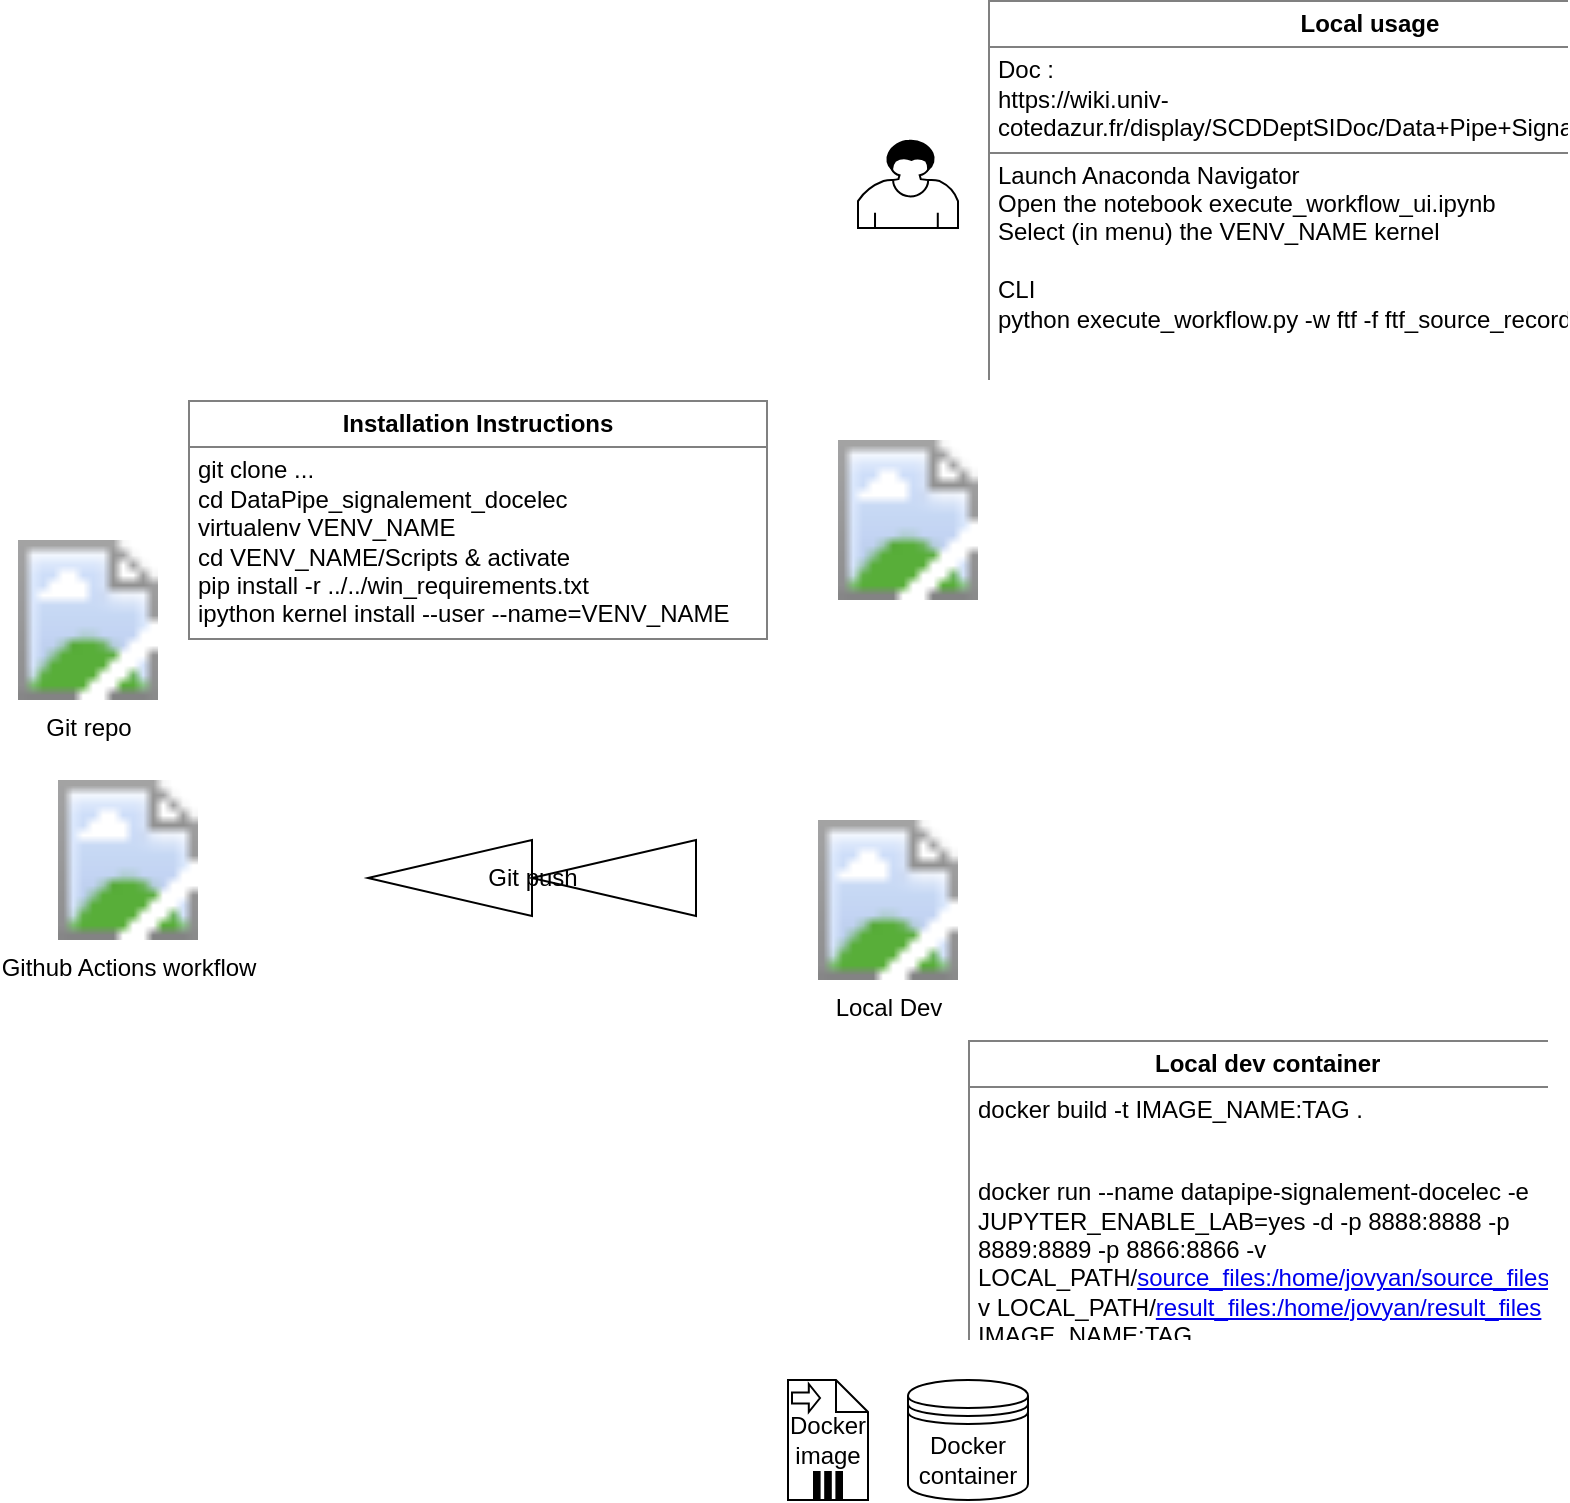 <mxGraphModel dx="1095" dy="747" grid="1" gridSize="10" guides="1" tooltips="1" connect="1" arrows="1" fold="1" page="1" pageScale="1" pageWidth="827" pageHeight="1169" background="#ffffff"><root><mxCell id="0"/><mxCell id="1" parent="0"/><mxCell id="3" value="Git repo" style="image;html=1;labelBackgroundColor=#ffffff;image=https://raw.githubusercontent.com/jgraph/mxgraph/master/javascript/examples/grapheditor/www/stencils//clipart/Full_Folder_128x128.png" vertex="1" parent="1"><mxGeometry x="50" y="290" width="80" height="80" as="geometry"/></mxCell><mxCell id="5" value="&lt;table style=&quot;width: 100% ; height: 100% ; border-collapse: collapse&quot; width=&quot;100%&quot; cellpadding=&quot;4&quot; border=&quot;1&quot;&gt;&lt;tbody&gt;&lt;tr&gt;&lt;th align=&quot;center&quot;&gt;Installation Instructions&lt;br&gt;&lt;/th&gt;&lt;/tr&gt;&lt;tr align=&quot;left&quot;&gt;&lt;td&gt;git clone ...&lt;br&gt;cd DataPipe_signalement_docelec&lt;br&gt;virtualenv VENV_NAME&lt;br&gt;cd VENV_NAME/Scripts &amp;amp; activate&lt;br&gt;pip install -r ../../win_requirements.txt&lt;br&gt;&lt;div&gt;&lt;div&gt;&lt;span&gt;ipython kernel install --user --name=VENV_NAME&lt;/span&gt;&lt;/div&gt;&lt;/div&gt;&lt;/td&gt;&lt;/tr&gt;&lt;tr align=&quot;left&quot;&gt;&lt;td&gt;&lt;br&gt;&lt;br&gt;&lt;/td&gt;&lt;/tr&gt;&lt;/tbody&gt;&lt;/table&gt;" style="text;html=1;strokeColor=none;fillColor=none;overflow=fill;" vertex="1" parent="1"><mxGeometry x="140" y="220" width="290" height="120" as="geometry"/></mxCell><mxCell id="6" value="Local Dev" style="image;html=1;labelBackgroundColor=#ffffff;image=https://raw.githubusercontent.com/jgraph/mxgraph/master/javascript/examples/grapheditor/www/stencils//clipart/Gear_128x128.png" vertex="1" parent="1"><mxGeometry x="450" y="430" width="80" height="80" as="geometry"/></mxCell><mxCell id="8" value="&lt;table style=&quot;width: 100% ; height: 100% ; border-collapse: collapse&quot; width=&quot;100%&quot; cellpadding=&quot;4&quot; border=&quot;1&quot;&gt;&lt;tbody&gt;&lt;tr&gt;&lt;th align=&quot;center&quot;&gt;Local usage&lt;br&gt;&lt;/th&gt;&lt;/tr&gt;&lt;tr align=&quot;left&quot;&gt;&lt;td&gt;Doc : &lt;br&gt;&lt;div&gt;&lt;div&gt;&lt;span&gt;https://wiki.univ-cotedazur.fr/display/SCDDeptSIDoc/Data+Pipe+Signalement+docelec&lt;/span&gt;&lt;/div&gt;&lt;/div&gt;&lt;/td&gt;&lt;/tr&gt;&lt;tr align=&quot;left&quot;&gt;&lt;td&gt;Launch Anaconda Navigator &lt;br&gt;Open the notebook execute_workflow_ui.ipynb&lt;br&gt;Select (in menu) the VENV_NAME kernel&lt;br&gt;&lt;br&gt;CLI&lt;br&gt;python execute_workflow.py -w ftf -f ftf_source_records.csv&lt;br&gt;&lt;br&gt;&lt;table&gt;&lt;tbody&gt;&lt;tr align=&quot;left&quot;&gt;&lt;td&gt;&lt;br&gt;&lt;/td&gt;&lt;/tr&gt;&lt;/tbody&gt;&lt;/table&gt;&lt;/td&gt;&lt;/tr&gt;&lt;/tbody&gt;&lt;/table&gt;" style="text;html=1;strokeColor=none;fillColor=none;overflow=fill;whiteSpace=wrap;" vertex="1" parent="1"><mxGeometry x="540" y="20" width="290" height="190" as="geometry"/></mxCell><mxCell id="14" value="" style="image;html=1;labelBackgroundColor=#ffffff;image=https://raw.githubusercontent.com/jgraph/mxgraph/master/javascript/examples/grapheditor/www/stencils//clipart/Monitor_Tower_128x128.png" vertex="1" parent="1"><mxGeometry x="460" y="240" width="80" height="80" as="geometry"/></mxCell><mxCell id="18" value="Git push" style="shape=mxgraph.bpmn.compensation;html=1;rotation=0;" vertex="1" parent="1"><mxGeometry x="230" y="440" width="164" height="38" as="geometry"/></mxCell><mxCell id="19" value="" style="shape=mxgraph.bpmn.user_task;html=1;" vertex="1" parent="1"><mxGeometry x="475" y="90" width="50" height="44" as="geometry"/></mxCell><mxCell id="23" value="Github Actions workflow" style="image;html=1;labelBackgroundColor=#ffffff;image=https://raw.githubusercontent.com/jgraph/mxgraph/master/javascript/examples/grapheditor/www/stencils//clipart/Gear_128x128.png" vertex="1" parent="1"><mxGeometry x="70" y="410" width="80" height="80" as="geometry"/></mxCell><mxCell id="24" value="Docker container" style="shape=datastore;whiteSpace=wrap;html=1;" vertex="1" parent="1"><mxGeometry x="500" y="710" width="60" height="60" as="geometry"/></mxCell><mxCell id="25" value="Docker image" style="shape=note;whiteSpace=wrap;size=16;html=1;" vertex="1" parent="1"><mxGeometry x="440" y="710" width="40" height="60" as="geometry"/></mxCell><mxCell id="26" value="" style="html=1;shape=singleArrow;arrowWidth=0.4;arrowSize=0.4;" vertex="1" parent="25"><mxGeometry width="14" height="14" relative="1" as="geometry"><mxPoint x="2" y="2" as="offset"/></mxGeometry></mxCell><mxCell id="27" value="" style="html=1;whiteSpace=wrap;shape=parallelMarker;" vertex="1" parent="25"><mxGeometry x="0.5" y="1" width="14" height="14" relative="1" as="geometry"><mxPoint x="-7" y="-14" as="offset"/></mxGeometry></mxCell><mxCell id="28" value="&lt;table style=&quot;width: 100% ; height: 100% ; border-collapse: collapse&quot; width=&quot;100%&quot; cellpadding=&quot;4&quot; border=&quot;1&quot;&gt;&lt;tbody&gt;&lt;tr&gt;&lt;th align=&quot;center&quot;&gt;Local dev container&lt;br&gt;&lt;/th&gt;&lt;/tr&gt;&lt;tr align=&quot;left&quot;&gt;&lt;td&gt;&lt;span&gt;docker build -t IMAGE_NAME:TAG .&lt;br&gt;&lt;/span&gt;&lt;br&gt;&lt;p&gt;docker run --name datapipe-signalement-docelec&amp;nbsp;&lt;span&gt;-e JUPYTER_ENABLE_LAB=yes&amp;nbsp;&lt;/span&gt;-d -p 8888:8888 -p 8889:8889 -p 8866:8866 -v LOCAL_PATH/&lt;a href=&quot;http://source_files/source_files&quot; target=&quot;_blank&quot;&gt;source_files:/home/jovyan/source_files&lt;/a&gt;-v LOCAL_PATH/&lt;a href=&quot;http://result_files/result_files%20jupyter-voila&quot; target=&quot;_blank&quot;&gt;result_files:/home/jovyan/result_files &lt;/a&gt;IMAGE_NAME:TAG&lt;/p&gt;&lt;p&gt;&lt;br&gt;&lt;br&gt;&lt;/p&gt;&lt;/td&gt;&lt;/tr&gt;&lt;tr align=&quot;left&quot;&gt;&lt;td&gt;&lt;br&gt;&lt;br&gt;&lt;/td&gt;&lt;/tr&gt;&lt;/tbody&gt;&lt;/table&gt;" style="text;html=1;strokeColor=none;fillColor=none;overflow=fill;whiteSpace=wrap;" vertex="1" parent="1"><mxGeometry x="530" y="540" width="290" height="150" as="geometry"/></mxCell></root></mxGraphModel>